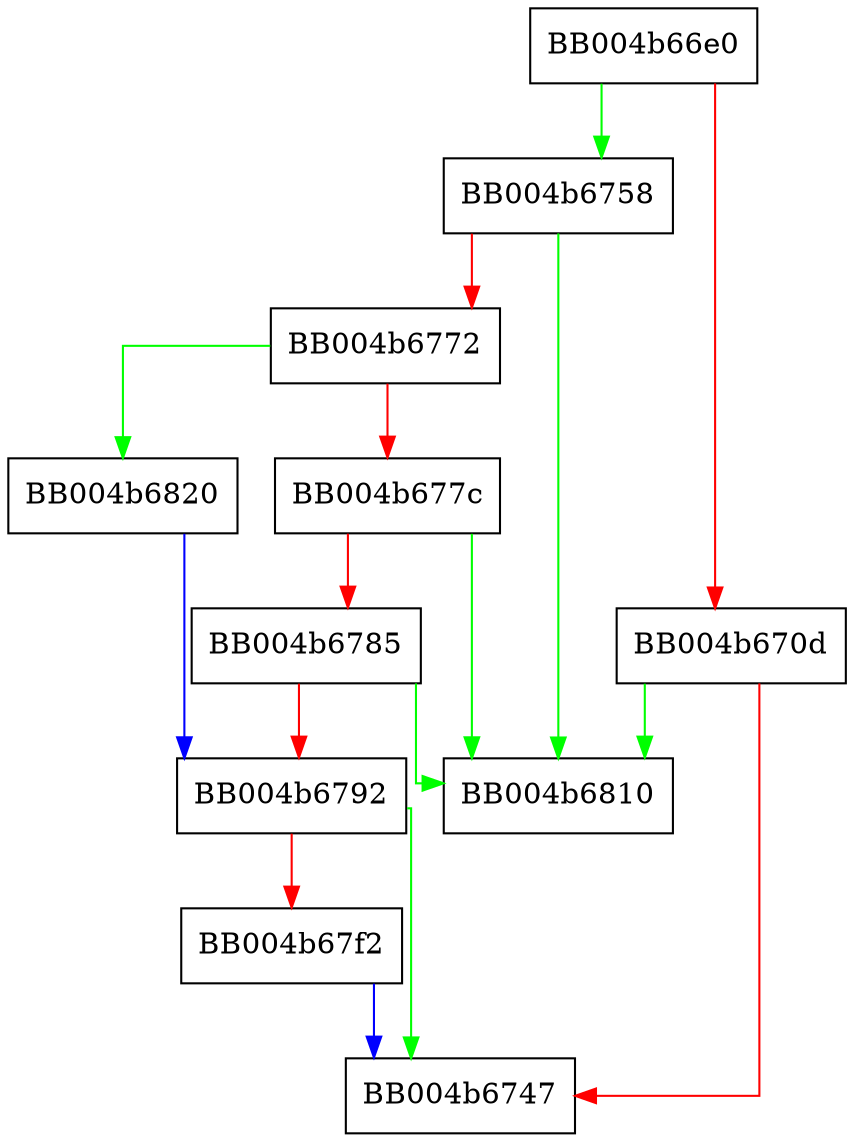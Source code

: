 digraph ossl_quic_port_create_incoming {
  node [shape="box"];
  graph [splines=ortho];
  BB004b66e0 -> BB004b6758 [color="green"];
  BB004b66e0 -> BB004b670d [color="red"];
  BB004b670d -> BB004b6810 [color="green"];
  BB004b670d -> BB004b6747 [color="red"];
  BB004b6758 -> BB004b6810 [color="green"];
  BB004b6758 -> BB004b6772 [color="red"];
  BB004b6772 -> BB004b6820 [color="green"];
  BB004b6772 -> BB004b677c [color="red"];
  BB004b677c -> BB004b6810 [color="green"];
  BB004b677c -> BB004b6785 [color="red"];
  BB004b6785 -> BB004b6810 [color="green"];
  BB004b6785 -> BB004b6792 [color="red"];
  BB004b6792 -> BB004b6747 [color="green"];
  BB004b6792 -> BB004b67f2 [color="red"];
  BB004b67f2 -> BB004b6747 [color="blue"];
  BB004b6820 -> BB004b6792 [color="blue"];
}